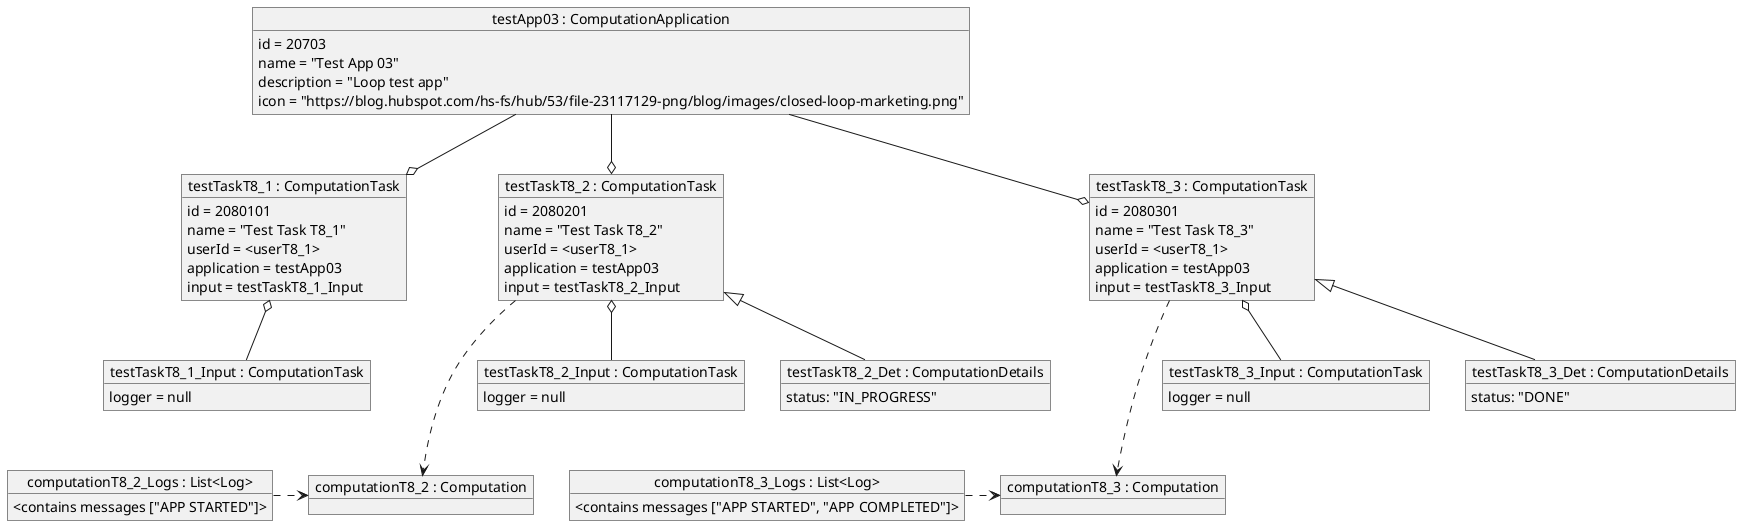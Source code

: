 @startuml

object "testApp03 : ComputationApplication" as testApp03 {
    id = 20703
    name = "Test App 03"
    description = "Loop test app"
    icon = "https://blog.hubspot.com/hs-fs/hub/53/file-23117129-png/blog/images/closed-loop-marketing.png"
}

object "testTaskT8_1 : ComputationTask" as testTaskT8_1 {
    id = 2080101
    name = "Test Task T8_1"
    userId = <userT8_1>
    application = testApp03
    input = testTaskT8_1_Input
}

object "testTaskT8_1_Input : ComputationTask" as testTaskT8_1_Input {
    logger = null
}

testApp03 --o testTaskT8_1
testTaskT8_1 o-- testTaskT8_1_Input

object "testTaskT8_2 : ComputationTask" as testTaskT8_2 {
    id = 2080201
    name = "Test Task T8_2"
    userId = <userT8_1>
    application = testApp03
    input = testTaskT8_2_Input
}

object "testTaskT8_2_Input : ComputationTask" as testTaskT8_2_Input {
    logger = null
}

object "testTaskT8_2_Det : ComputationDetails" as testTaskT8_2_Det {
    status: "IN_PROGRESS"
}

testApp03 --o testTaskT8_2
testTaskT8_2 <|-- testTaskT8_2_Det
testTaskT8_2 o-- testTaskT8_2_Input

object "testTaskT8_3 : ComputationTask" as testTaskT8_3 {
    id = 2080301
    name = "Test Task T8_3"
    userId = <userT8_1>
    application = testApp03
    input = testTaskT8_3_Input
}

object "testTaskT8_3_Input : ComputationTask" as testTaskT8_3_Input {
    logger = null
}

object "testTaskT8_3_Det : ComputationDetails" as testTaskT8_3_Det {
    status: "DONE"
}

testApp03 --o testTaskT8_3
testTaskT8_3 <|-- testTaskT8_3_Det
testTaskT8_3 o-- testTaskT8_3_Input

object "computationT8_2 : Computation" as computationT8_2
object "computationT8_3 : Computation" as computationT8_3

testTaskT8_2 ...> computationT8_2
testTaskT8_3 ...> computationT8_3

object "computationT8_2_Logs : List<Log>" as computationT8_2_Logs {
    <contains messages ["APP STARTED"]>
}

object "computationT8_3_Logs : List<Log>" as computationT8_3_Logs {
    <contains messages ["APP STARTED", "APP COMPLETED"]>
}

computationT8_2_Logs .> computationT8_2
computationT8_3_Logs .> computationT8_3

@enduml